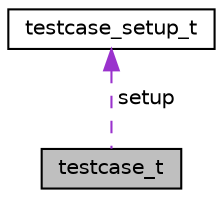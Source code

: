 digraph G
{
  edge [fontname="Helvetica",fontsize="10",labelfontname="Helvetica",labelfontsize="10"];
  node [fontname="Helvetica",fontsize="10",shape=record];
  Node1 [label="testcase_t",height=0.2,width=0.4,color="black", fillcolor="grey75", style="filled" fontcolor="black"];
  Node2 -> Node1 [dir="back",color="darkorchid3",fontsize="10",style="dashed",label=" setup" ,fontname="Helvetica"];
  Node2 [label="testcase_setup_t",height=0.2,width=0.4,color="black", fillcolor="white", style="filled",URL="$structtestcase__setup__t.html"];
}
